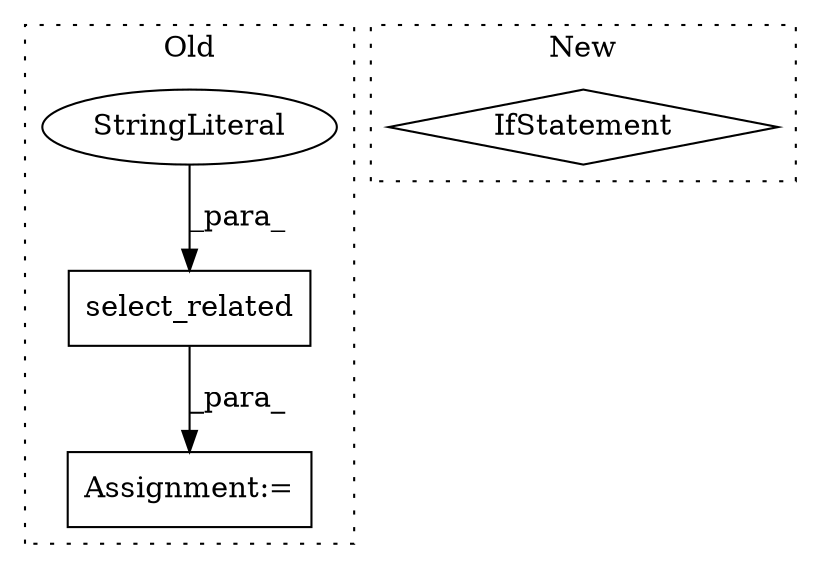 digraph G {
subgraph cluster0 {
1 [label="select_related" a="32" s="960,1003" l="15,1" shape="box"];
3 [label="StringLiteral" a="45" s="975" l="28" shape="ellipse"];
4 [label="Assignment:=" a="7" s="929" l="1" shape="box"];
label = "Old";
style="dotted";
}
subgraph cluster1 {
2 [label="IfStatement" a="25" s="3202" l="3" shape="diamond"];
label = "New";
style="dotted";
}
1 -> 4 [label="_para_"];
3 -> 1 [label="_para_"];
}